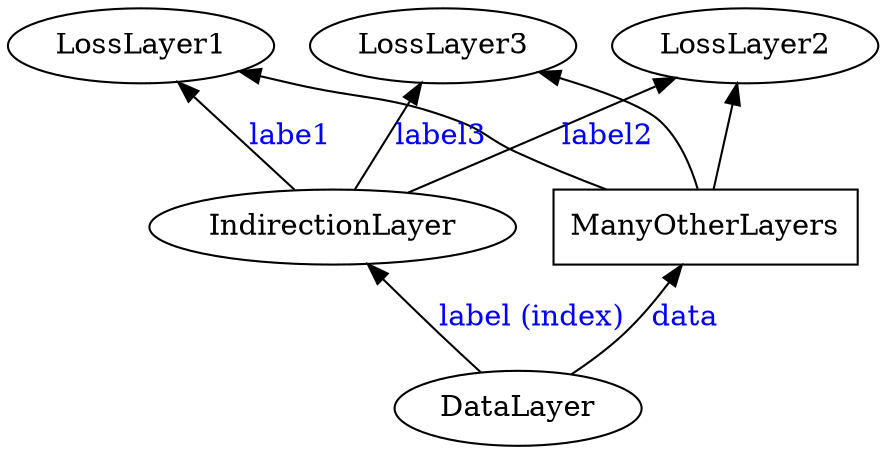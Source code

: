 digraph IndirectionExample {
    rankdir = "BT";
    edge [fontcolor="blue"];
    ManyOtherLayers [shape = box];
    DataLayer -> ManyOtherLayers [label = "data"];
    DataLayer -> IndirectionLayer [label = "label (index)"];
    IndirectionLayer -> LossLayer1 [label = "labe1"];
    IndirectionLayer -> LossLayer2 [label = "label2"];
    IndirectionLayer -> LossLayer3 [label = "label3"];
    ManyOtherLayers -> LossLayer1;
    ManyOtherLayers -> LossLayer2;
    ManyOtherLayers -> LossLayer3;
}
